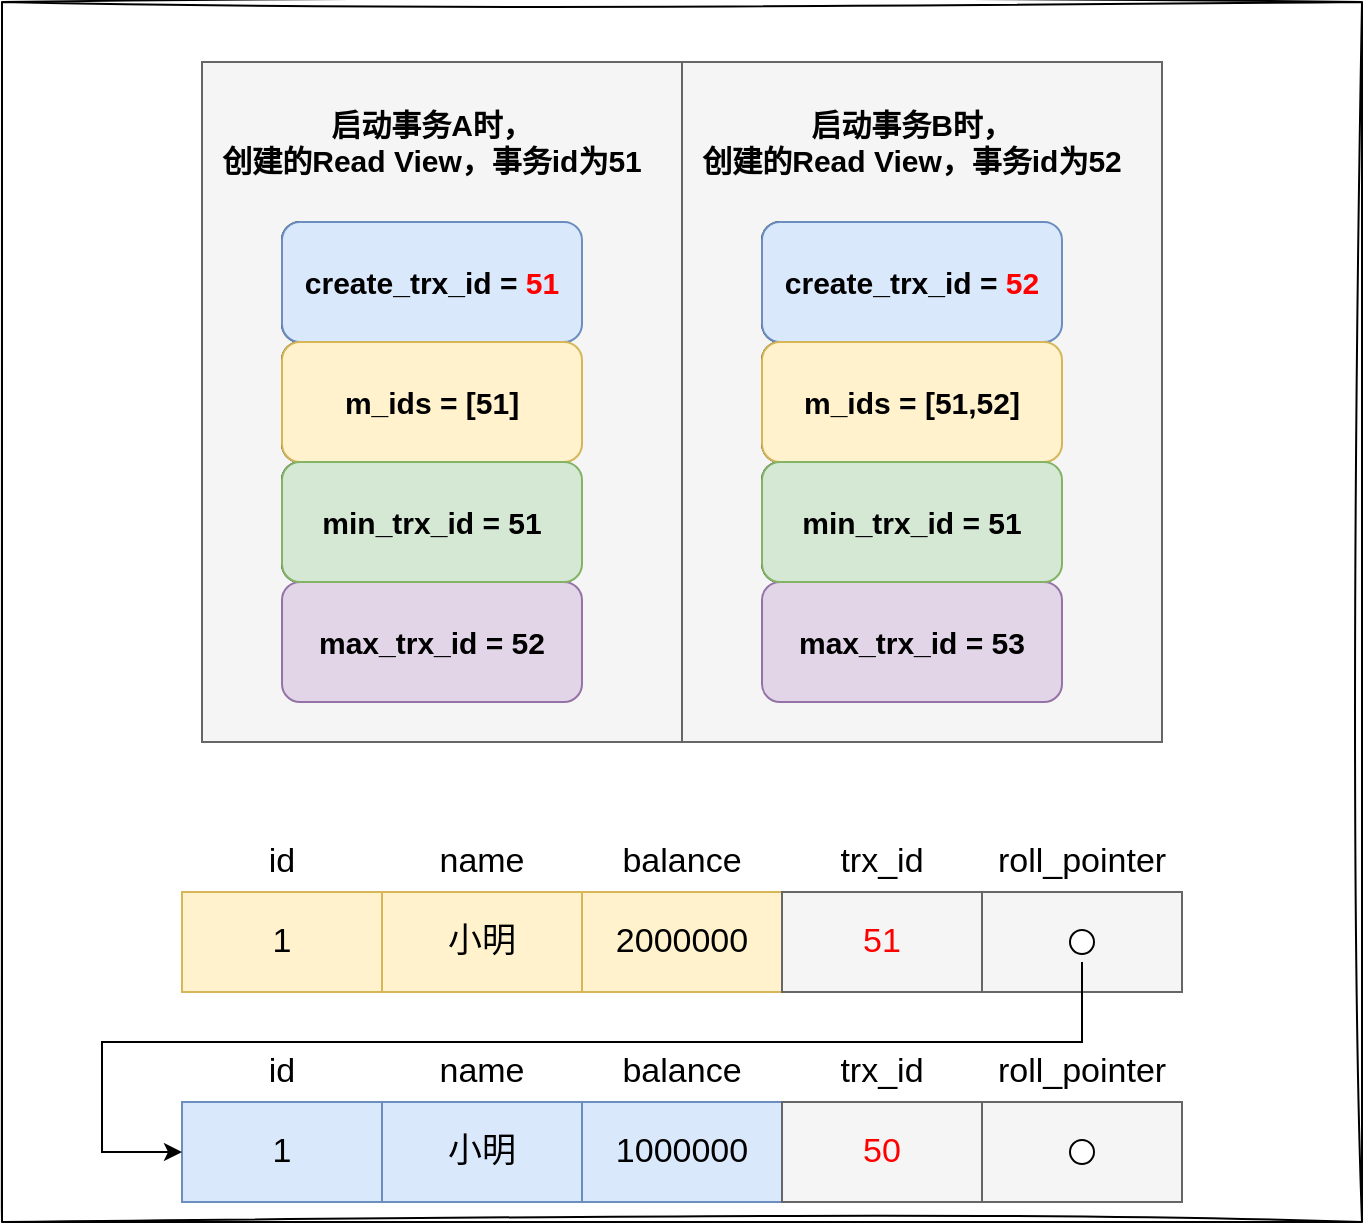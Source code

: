 <mxfile version="21.0.6" type="github">
  <diagram name="第 1 页" id="2AAqyXbQXi14ZhMnqyOk">
    <mxGraphModel dx="2193" dy="836" grid="1" gridSize="10" guides="1" tooltips="1" connect="1" arrows="1" fold="1" page="1" pageScale="1" pageWidth="827" pageHeight="1169" math="0" shadow="0">
      <root>
        <mxCell id="0" />
        <mxCell id="1" parent="0" />
        <mxCell id="hiz03JppiSRD3dfojgyI-1" value="" style="group" vertex="1" connectable="0" parent="1">
          <mxGeometry x="40" y="120" width="580" height="580" as="geometry" />
        </mxCell>
        <mxCell id="hiz03JppiSRD3dfojgyI-2" value="" style="rounded=0;whiteSpace=wrap;html=1;sketch=1;curveFitting=1;jiggle=2;" vertex="1" parent="hiz03JppiSRD3dfojgyI-1">
          <mxGeometry x="-100" y="-30" width="680" height="610" as="geometry" />
        </mxCell>
        <mxCell id="hiz03JppiSRD3dfojgyI-3" value="" style="rounded=0;whiteSpace=wrap;html=1;fillColor=#f5f5f5;fontColor=#333333;strokeColor=#666666;" vertex="1" parent="hiz03JppiSRD3dfojgyI-1">
          <mxGeometry width="240" height="340" as="geometry" />
        </mxCell>
        <mxCell id="hiz03JppiSRD3dfojgyI-4" value="&lt;font style=&quot;font-size: 15px;&quot;&gt;&lt;b&gt;create_trx_id = 51&lt;/b&gt;&lt;/font&gt;" style="rounded=1;whiteSpace=wrap;html=1;" vertex="1" parent="hiz03JppiSRD3dfojgyI-1">
          <mxGeometry x="40" y="80" width="120" height="60" as="geometry" />
        </mxCell>
        <mxCell id="hiz03JppiSRD3dfojgyI-5" value="" style="rounded=1;whiteSpace=wrap;html=1;" vertex="1" parent="hiz03JppiSRD3dfojgyI-1">
          <mxGeometry x="40" y="140" width="120" height="60" as="geometry" />
        </mxCell>
        <mxCell id="hiz03JppiSRD3dfojgyI-6" value="" style="rounded=1;whiteSpace=wrap;html=1;" vertex="1" parent="hiz03JppiSRD3dfojgyI-1">
          <mxGeometry x="40" y="200" width="120" height="60" as="geometry" />
        </mxCell>
        <mxCell id="hiz03JppiSRD3dfojgyI-7" value="&lt;b style=&quot;border-color: var(--border-color); font-size: 15px;&quot;&gt;max_trx_id = 52&lt;/b&gt;" style="rounded=1;whiteSpace=wrap;html=1;fillColor=#e1d5e7;strokeColor=#9673a6;" vertex="1" parent="hiz03JppiSRD3dfojgyI-1">
          <mxGeometry x="40" y="260" width="150" height="60" as="geometry" />
        </mxCell>
        <mxCell id="hiz03JppiSRD3dfojgyI-8" value="&lt;font style=&quot;font-size: 15px;&quot;&gt;&lt;b&gt;启动事务A时，&lt;br&gt;创建的Read View，事务id为51&lt;/b&gt;&lt;/font&gt;" style="text;html=1;strokeColor=none;fillColor=none;align=center;verticalAlign=middle;whiteSpace=wrap;rounded=0;" vertex="1" parent="hiz03JppiSRD3dfojgyI-1">
          <mxGeometry y="10" width="230" height="60" as="geometry" />
        </mxCell>
        <mxCell id="hiz03JppiSRD3dfojgyI-9" value="&lt;font style=&quot;font-size: 15px;&quot;&gt;&lt;b&gt;create_trx_id = &lt;font color=&quot;#ff0000&quot;&gt;51&lt;/font&gt;&lt;/b&gt;&lt;/font&gt;" style="rounded=1;whiteSpace=wrap;html=1;fillColor=#dae8fc;strokeColor=#6c8ebf;" vertex="1" parent="hiz03JppiSRD3dfojgyI-1">
          <mxGeometry x="40" y="80" width="150" height="60" as="geometry" />
        </mxCell>
        <mxCell id="hiz03JppiSRD3dfojgyI-10" value="&lt;font style=&quot;font-size: 15px;&quot;&gt;&lt;b&gt;m_ids = [51]&lt;/b&gt;&lt;/font&gt;" style="rounded=1;whiteSpace=wrap;html=1;fillColor=#fff2cc;strokeColor=#d6b656;" vertex="1" parent="hiz03JppiSRD3dfojgyI-1">
          <mxGeometry x="40" y="140" width="150" height="60" as="geometry" />
        </mxCell>
        <mxCell id="hiz03JppiSRD3dfojgyI-11" value="&lt;b style=&quot;border-color: var(--border-color); font-size: 15px;&quot;&gt;min_trx_id = 51&lt;/b&gt;" style="rounded=1;whiteSpace=wrap;html=1;fillColor=#d5e8d4;strokeColor=#82b366;" vertex="1" parent="hiz03JppiSRD3dfojgyI-1">
          <mxGeometry x="40" y="200" width="150" height="60" as="geometry" />
        </mxCell>
        <mxCell id="hiz03JppiSRD3dfojgyI-34" value="" style="group" vertex="1" connectable="0" parent="hiz03JppiSRD3dfojgyI-1">
          <mxGeometry x="-10" y="490" width="500" height="80" as="geometry" />
        </mxCell>
        <mxCell id="hiz03JppiSRD3dfojgyI-35" value="&lt;font style=&quot;font-size: 17px;&quot;&gt;1&lt;/font&gt;" style="rounded=0;whiteSpace=wrap;html=1;fillColor=#dae8fc;strokeColor=#6c8ebf;" vertex="1" parent="hiz03JppiSRD3dfojgyI-34">
          <mxGeometry y="30" width="100" height="50" as="geometry" />
        </mxCell>
        <mxCell id="hiz03JppiSRD3dfojgyI-36" value="&lt;font style=&quot;font-size: 17px;&quot;&gt;id&lt;/font&gt;" style="text;html=1;strokeColor=none;fillColor=none;align=center;verticalAlign=middle;whiteSpace=wrap;rounded=0;" vertex="1" parent="hiz03JppiSRD3dfojgyI-34">
          <mxGeometry x="20" width="60" height="30" as="geometry" />
        </mxCell>
        <mxCell id="hiz03JppiSRD3dfojgyI-37" value="&lt;span style=&quot;font-size: 17px;&quot;&gt;小明&lt;/span&gt;" style="rounded=0;whiteSpace=wrap;html=1;fillColor=#dae8fc;strokeColor=#6c8ebf;" vertex="1" parent="hiz03JppiSRD3dfojgyI-34">
          <mxGeometry x="100" y="30" width="100" height="50" as="geometry" />
        </mxCell>
        <mxCell id="hiz03JppiSRD3dfojgyI-38" value="&lt;font style=&quot;font-size: 17px;&quot;&gt;name&lt;/font&gt;" style="text;html=1;strokeColor=none;fillColor=none;align=center;verticalAlign=middle;whiteSpace=wrap;rounded=0;" vertex="1" parent="hiz03JppiSRD3dfojgyI-34">
          <mxGeometry x="120" width="60" height="30" as="geometry" />
        </mxCell>
        <mxCell id="hiz03JppiSRD3dfojgyI-39" value="&lt;span style=&quot;font-size: 17px;&quot;&gt;1000000&lt;/span&gt;" style="rounded=0;whiteSpace=wrap;html=1;fillColor=#dae8fc;strokeColor=#6c8ebf;" vertex="1" parent="hiz03JppiSRD3dfojgyI-34">
          <mxGeometry x="200" y="30" width="100" height="50" as="geometry" />
        </mxCell>
        <mxCell id="hiz03JppiSRD3dfojgyI-40" value="&lt;font style=&quot;font-size: 17px;&quot;&gt;balance&lt;/font&gt;" style="text;html=1;strokeColor=none;fillColor=none;align=center;verticalAlign=middle;whiteSpace=wrap;rounded=0;" vertex="1" parent="hiz03JppiSRD3dfojgyI-34">
          <mxGeometry x="220" width="60" height="30" as="geometry" />
        </mxCell>
        <mxCell id="hiz03JppiSRD3dfojgyI-41" value="&lt;span style=&quot;font-size: 17px;&quot;&gt;&lt;font color=&quot;#ff0000&quot;&gt;50&lt;/font&gt;&lt;/span&gt;" style="rounded=0;whiteSpace=wrap;html=1;fillColor=#f5f5f5;fontColor=#333333;strokeColor=#666666;" vertex="1" parent="hiz03JppiSRD3dfojgyI-34">
          <mxGeometry x="300" y="30" width="100" height="50" as="geometry" />
        </mxCell>
        <mxCell id="hiz03JppiSRD3dfojgyI-42" value="" style="rounded=0;whiteSpace=wrap;html=1;fillColor=#f5f5f5;fontColor=#333333;strokeColor=#666666;" vertex="1" parent="hiz03JppiSRD3dfojgyI-34">
          <mxGeometry x="400" y="30" width="100" height="50" as="geometry" />
        </mxCell>
        <mxCell id="hiz03JppiSRD3dfojgyI-43" value="&lt;font style=&quot;font-size: 17px;&quot;&gt;trx_id&lt;/font&gt;" style="text;html=1;strokeColor=none;fillColor=none;align=center;verticalAlign=middle;whiteSpace=wrap;rounded=0;" vertex="1" parent="hiz03JppiSRD3dfojgyI-34">
          <mxGeometry x="320" width="60" height="30" as="geometry" />
        </mxCell>
        <mxCell id="hiz03JppiSRD3dfojgyI-44" value="&lt;font style=&quot;font-size: 17px;&quot;&gt;roll_pointer&lt;/font&gt;" style="text;html=1;strokeColor=none;fillColor=none;align=center;verticalAlign=middle;whiteSpace=wrap;rounded=0;" vertex="1" parent="hiz03JppiSRD3dfojgyI-34">
          <mxGeometry x="420" width="60" height="30" as="geometry" />
        </mxCell>
        <mxCell id="hiz03JppiSRD3dfojgyI-45" value="" style="ellipse;whiteSpace=wrap;html=1;aspect=fixed;" vertex="1" parent="hiz03JppiSRD3dfojgyI-34">
          <mxGeometry x="444" y="49" width="12" height="12" as="geometry" />
        </mxCell>
        <mxCell id="hiz03JppiSRD3dfojgyI-12" value="" style="group" vertex="1" connectable="0" parent="1">
          <mxGeometry x="280" y="120" width="240" height="340" as="geometry" />
        </mxCell>
        <mxCell id="hiz03JppiSRD3dfojgyI-13" value="" style="rounded=0;whiteSpace=wrap;html=1;fillColor=#f5f5f5;fontColor=#333333;strokeColor=#666666;" vertex="1" parent="hiz03JppiSRD3dfojgyI-12">
          <mxGeometry width="240" height="340" as="geometry" />
        </mxCell>
        <mxCell id="hiz03JppiSRD3dfojgyI-14" value="&lt;font style=&quot;font-size: 15px;&quot;&gt;&lt;b&gt;create_trx_id = 51&lt;/b&gt;&lt;/font&gt;" style="rounded=1;whiteSpace=wrap;html=1;" vertex="1" parent="hiz03JppiSRD3dfojgyI-12">
          <mxGeometry x="40" y="80" width="120" height="60" as="geometry" />
        </mxCell>
        <mxCell id="hiz03JppiSRD3dfojgyI-15" value="" style="rounded=1;whiteSpace=wrap;html=1;" vertex="1" parent="hiz03JppiSRD3dfojgyI-12">
          <mxGeometry x="40" y="140" width="120" height="60" as="geometry" />
        </mxCell>
        <mxCell id="hiz03JppiSRD3dfojgyI-16" value="" style="rounded=1;whiteSpace=wrap;html=1;" vertex="1" parent="hiz03JppiSRD3dfojgyI-12">
          <mxGeometry x="40" y="200" width="120" height="60" as="geometry" />
        </mxCell>
        <mxCell id="hiz03JppiSRD3dfojgyI-17" value="&lt;b style=&quot;border-color: var(--border-color); font-size: 15px;&quot;&gt;max_trx_id = 53&lt;/b&gt;" style="rounded=1;whiteSpace=wrap;html=1;fillColor=#e1d5e7;strokeColor=#9673a6;" vertex="1" parent="hiz03JppiSRD3dfojgyI-12">
          <mxGeometry x="40" y="260" width="150" height="60" as="geometry" />
        </mxCell>
        <mxCell id="hiz03JppiSRD3dfojgyI-18" value="&lt;font style=&quot;font-size: 15px;&quot;&gt;&lt;b&gt;启动事务B时，&lt;br&gt;创建的Read View，事务id为52&lt;/b&gt;&lt;/font&gt;" style="text;html=1;strokeColor=none;fillColor=none;align=center;verticalAlign=middle;whiteSpace=wrap;rounded=0;" vertex="1" parent="hiz03JppiSRD3dfojgyI-12">
          <mxGeometry y="10" width="230" height="60" as="geometry" />
        </mxCell>
        <mxCell id="hiz03JppiSRD3dfojgyI-19" value="&lt;font style=&quot;font-size: 15px;&quot;&gt;&lt;b&gt;create_trx_id = &lt;font color=&quot;#ff0000&quot;&gt;52&lt;/font&gt;&lt;/b&gt;&lt;/font&gt;" style="rounded=1;whiteSpace=wrap;html=1;fillColor=#dae8fc;strokeColor=#6c8ebf;" vertex="1" parent="hiz03JppiSRD3dfojgyI-12">
          <mxGeometry x="40" y="80" width="150" height="60" as="geometry" />
        </mxCell>
        <mxCell id="hiz03JppiSRD3dfojgyI-20" value="&lt;font style=&quot;font-size: 15px;&quot;&gt;&lt;b&gt;m_ids = [51,52]&lt;/b&gt;&lt;/font&gt;" style="rounded=1;whiteSpace=wrap;html=1;fillColor=#fff2cc;strokeColor=#d6b656;" vertex="1" parent="hiz03JppiSRD3dfojgyI-12">
          <mxGeometry x="40" y="140" width="150" height="60" as="geometry" />
        </mxCell>
        <mxCell id="hiz03JppiSRD3dfojgyI-21" value="&lt;b style=&quot;border-color: var(--border-color); font-size: 15px;&quot;&gt;min_trx_id = 51&lt;/b&gt;" style="rounded=1;whiteSpace=wrap;html=1;fillColor=#d5e8d4;strokeColor=#82b366;" vertex="1" parent="hiz03JppiSRD3dfojgyI-12">
          <mxGeometry x="40" y="200" width="150" height="60" as="geometry" />
        </mxCell>
        <mxCell id="hiz03JppiSRD3dfojgyI-22" value="" style="group" vertex="1" connectable="0" parent="1">
          <mxGeometry x="30" y="505" width="500" height="80" as="geometry" />
        </mxCell>
        <mxCell id="hiz03JppiSRD3dfojgyI-23" value="&lt;font style=&quot;font-size: 17px;&quot;&gt;1&lt;/font&gt;" style="rounded=0;whiteSpace=wrap;html=1;fillColor=#fff2cc;strokeColor=#d6b656;" vertex="1" parent="hiz03JppiSRD3dfojgyI-22">
          <mxGeometry y="30" width="100" height="50" as="geometry" />
        </mxCell>
        <mxCell id="hiz03JppiSRD3dfojgyI-24" value="&lt;font style=&quot;font-size: 17px;&quot;&gt;id&lt;/font&gt;" style="text;html=1;strokeColor=none;fillColor=none;align=center;verticalAlign=middle;whiteSpace=wrap;rounded=0;" vertex="1" parent="hiz03JppiSRD3dfojgyI-22">
          <mxGeometry x="20" width="60" height="30" as="geometry" />
        </mxCell>
        <mxCell id="hiz03JppiSRD3dfojgyI-25" value="&lt;span style=&quot;font-size: 17px;&quot;&gt;小明&lt;/span&gt;" style="rounded=0;whiteSpace=wrap;html=1;fillColor=#fff2cc;strokeColor=#d6b656;" vertex="1" parent="hiz03JppiSRD3dfojgyI-22">
          <mxGeometry x="100" y="30" width="100" height="50" as="geometry" />
        </mxCell>
        <mxCell id="hiz03JppiSRD3dfojgyI-26" value="&lt;font style=&quot;font-size: 17px;&quot;&gt;name&lt;/font&gt;" style="text;html=1;strokeColor=none;fillColor=none;align=center;verticalAlign=middle;whiteSpace=wrap;rounded=0;" vertex="1" parent="hiz03JppiSRD3dfojgyI-22">
          <mxGeometry x="120" width="60" height="30" as="geometry" />
        </mxCell>
        <mxCell id="hiz03JppiSRD3dfojgyI-27" value="&lt;span style=&quot;font-size: 17px;&quot;&gt;2000000&lt;/span&gt;" style="rounded=0;whiteSpace=wrap;html=1;fillColor=#fff2cc;strokeColor=#d6b656;" vertex="1" parent="hiz03JppiSRD3dfojgyI-22">
          <mxGeometry x="200" y="30" width="100" height="50" as="geometry" />
        </mxCell>
        <mxCell id="hiz03JppiSRD3dfojgyI-28" value="&lt;font style=&quot;font-size: 17px;&quot;&gt;balance&lt;/font&gt;" style="text;html=1;strokeColor=none;fillColor=none;align=center;verticalAlign=middle;whiteSpace=wrap;rounded=0;" vertex="1" parent="hiz03JppiSRD3dfojgyI-22">
          <mxGeometry x="220" width="60" height="30" as="geometry" />
        </mxCell>
        <mxCell id="hiz03JppiSRD3dfojgyI-29" value="&lt;span style=&quot;font-size: 17px;&quot;&gt;&lt;font color=&quot;#ff0000&quot;&gt;51&lt;/font&gt;&lt;/span&gt;" style="rounded=0;whiteSpace=wrap;html=1;fillColor=#f5f5f5;fontColor=#333333;strokeColor=#666666;" vertex="1" parent="hiz03JppiSRD3dfojgyI-22">
          <mxGeometry x="300" y="30" width="100" height="50" as="geometry" />
        </mxCell>
        <mxCell id="hiz03JppiSRD3dfojgyI-30" value="" style="rounded=0;whiteSpace=wrap;html=1;fillColor=#f5f5f5;fontColor=#333333;strokeColor=#666666;" vertex="1" parent="hiz03JppiSRD3dfojgyI-22">
          <mxGeometry x="400" y="30" width="100" height="50" as="geometry" />
        </mxCell>
        <mxCell id="hiz03JppiSRD3dfojgyI-31" value="&lt;font style=&quot;font-size: 17px;&quot;&gt;trx_id&lt;/font&gt;" style="text;html=1;strokeColor=none;fillColor=none;align=center;verticalAlign=middle;whiteSpace=wrap;rounded=0;" vertex="1" parent="hiz03JppiSRD3dfojgyI-22">
          <mxGeometry x="320" width="60" height="30" as="geometry" />
        </mxCell>
        <mxCell id="hiz03JppiSRD3dfojgyI-32" value="&lt;font style=&quot;font-size: 17px;&quot;&gt;roll_pointer&lt;/font&gt;" style="text;html=1;strokeColor=none;fillColor=none;align=center;verticalAlign=middle;whiteSpace=wrap;rounded=0;" vertex="1" parent="hiz03JppiSRD3dfojgyI-22">
          <mxGeometry x="420" width="60" height="30" as="geometry" />
        </mxCell>
        <mxCell id="hiz03JppiSRD3dfojgyI-33" value="" style="ellipse;whiteSpace=wrap;html=1;aspect=fixed;" vertex="1" parent="hiz03JppiSRD3dfojgyI-22">
          <mxGeometry x="444" y="49" width="12" height="12" as="geometry" />
        </mxCell>
        <mxCell id="hiz03JppiSRD3dfojgyI-46" value="" style="endArrow=classic;html=1;rounded=0;entryX=0;entryY=0.5;entryDx=0;entryDy=0;" edge="1" parent="1" target="hiz03JppiSRD3dfojgyI-35">
          <mxGeometry width="50" height="50" relative="1" as="geometry">
            <mxPoint x="480" y="570" as="sourcePoint" />
            <mxPoint x="440" y="400" as="targetPoint" />
            <Array as="points">
              <mxPoint x="480" y="610" />
              <mxPoint x="-10" y="610" />
              <mxPoint x="-10" y="665" />
            </Array>
          </mxGeometry>
        </mxCell>
      </root>
    </mxGraphModel>
  </diagram>
</mxfile>
